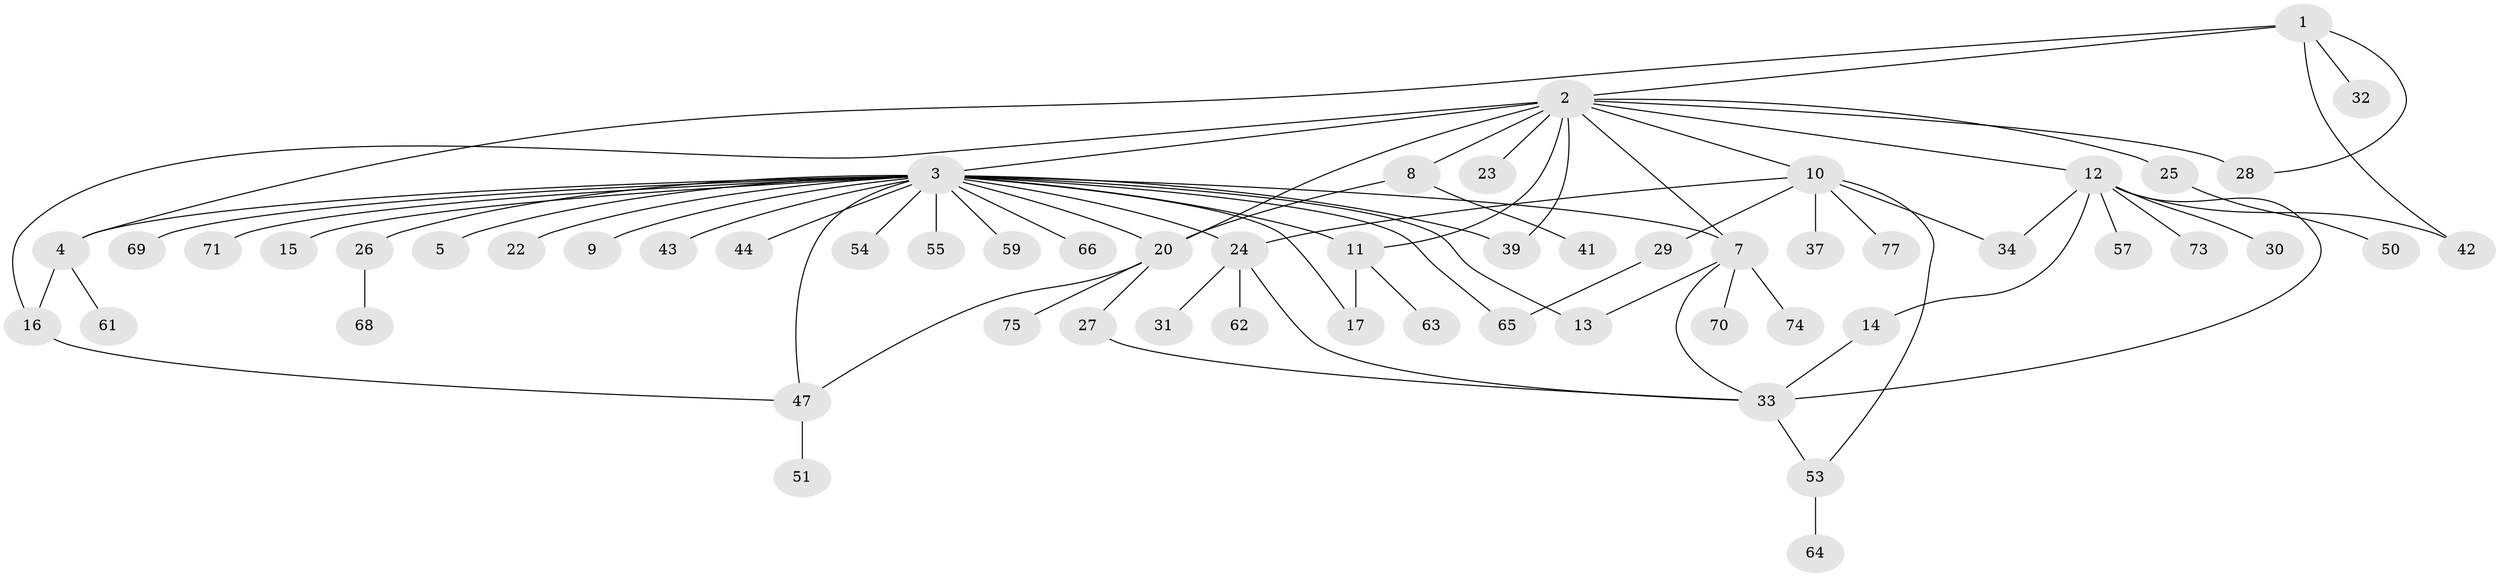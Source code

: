 // Generated by graph-tools (version 1.1) at 2025/23/03/03/25 07:23:55]
// undirected, 58 vertices, 78 edges
graph export_dot {
graph [start="1"]
  node [color=gray90,style=filled];
  1 [super="+19"];
  2 [super="+49"];
  3 [super="+6"];
  4 [super="+18"];
  5;
  7 [super="+21"];
  8 [super="+45"];
  9 [super="+72"];
  10 [super="+67"];
  11 [super="+35"];
  12 [super="+46"];
  13;
  14;
  15;
  16;
  17 [super="+48"];
  20 [super="+36"];
  22;
  23;
  24 [super="+60"];
  25 [super="+38"];
  26 [super="+52"];
  27;
  28 [super="+56"];
  29;
  30;
  31;
  32;
  33 [super="+40"];
  34;
  37;
  39 [super="+58"];
  41;
  42;
  43;
  44;
  47 [super="+78"];
  50;
  51;
  53;
  54;
  55;
  57;
  59 [super="+76"];
  61;
  62;
  63;
  64;
  65;
  66;
  68;
  69;
  70;
  71;
  73;
  74;
  75;
  77;
  1 -- 2;
  1 -- 42;
  1 -- 32;
  1 -- 4;
  1 -- 28;
  2 -- 3 [weight=2];
  2 -- 7;
  2 -- 8;
  2 -- 10;
  2 -- 12;
  2 -- 16;
  2 -- 20;
  2 -- 23;
  2 -- 25;
  2 -- 28;
  2 -- 39;
  2 -- 11;
  3 -- 4;
  3 -- 5;
  3 -- 7;
  3 -- 9;
  3 -- 13 [weight=2];
  3 -- 15;
  3 -- 20;
  3 -- 22;
  3 -- 24;
  3 -- 26;
  3 -- 39;
  3 -- 43 [weight=2];
  3 -- 44;
  3 -- 47;
  3 -- 59;
  3 -- 65;
  3 -- 69;
  3 -- 71;
  3 -- 66;
  3 -- 11;
  3 -- 17;
  3 -- 54;
  3 -- 55;
  4 -- 16;
  4 -- 61;
  7 -- 13;
  7 -- 33;
  7 -- 70;
  7 -- 74;
  8 -- 41;
  8 -- 20;
  10 -- 24;
  10 -- 29;
  10 -- 34;
  10 -- 37;
  10 -- 53;
  10 -- 77;
  11 -- 17;
  11 -- 63;
  12 -- 14;
  12 -- 30;
  12 -- 57;
  12 -- 33;
  12 -- 34;
  12 -- 73;
  12 -- 42;
  14 -- 33;
  16 -- 47;
  20 -- 27;
  20 -- 47;
  20 -- 75;
  24 -- 31;
  24 -- 33;
  24 -- 62;
  25 -- 50;
  26 -- 68;
  27 -- 33;
  29 -- 65;
  33 -- 53;
  47 -- 51;
  53 -- 64;
}
